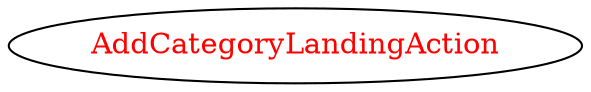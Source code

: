 digraph dependencyGraph {
 concentrate=true;
 ranksep="2.0";
 rankdir="LR"; 
 splines="ortho";
"AddCategoryLandingAction" [fontcolor="red"];
}
